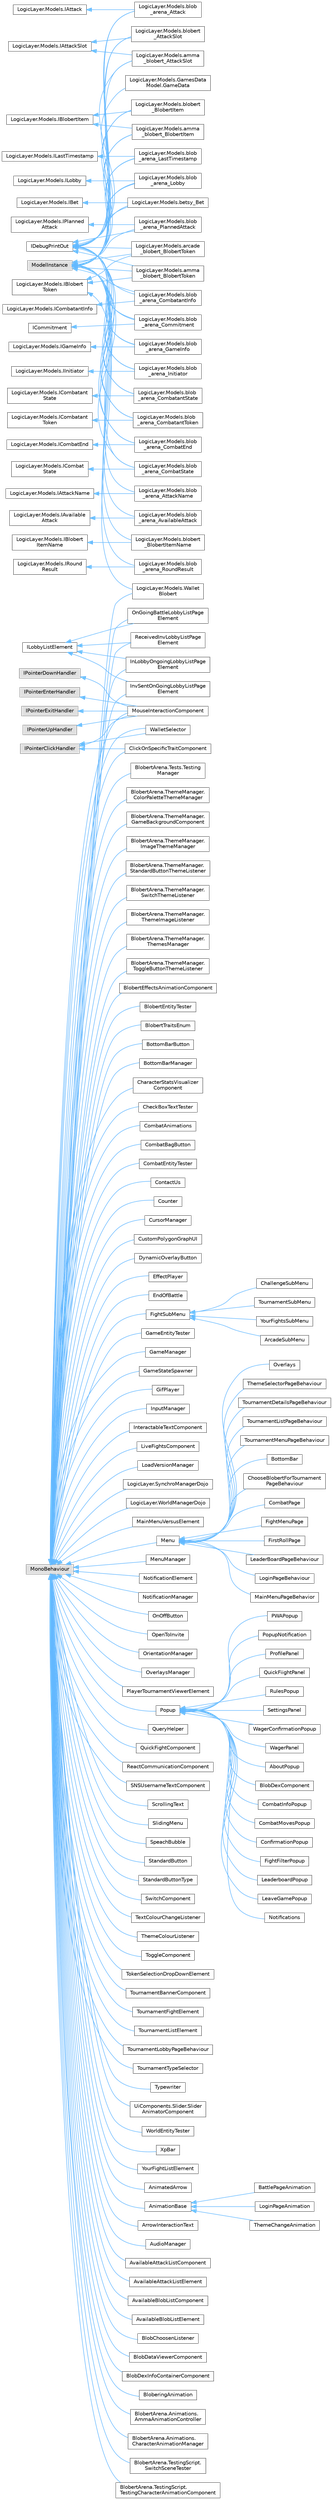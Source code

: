 digraph "Graphical Class Hierarchy"
{
 // LATEX_PDF_SIZE
  bgcolor="transparent";
  edge [fontname=Helvetica,fontsize=10,labelfontname=Helvetica,labelfontsize=10];
  node [fontname=Helvetica,fontsize=10,shape=box,height=0.2,width=0.4];
  rankdir="LR";
  Node0 [id="Node000000",label="LogicLayer.Models.IAttack",height=0.2,width=0.4,color="grey40", fillcolor="white", style="filled",URL="$interface_logic_layer_1_1_models_1_1_i_attack.html",tooltip=" "];
  Node0 -> Node1 [id="edge4_Node000000_Node000001",dir="back",color="steelblue1",style="solid",tooltip=" "];
  Node1 [id="Node000001",label="LogicLayer.Models.blob\l_arena_Attack",height=0.2,width=0.4,color="grey40", fillcolor="white", style="filled",URL="$class_logic_layer_1_1_models_1_1blob__arena___attack.html",tooltip="Dojo model, definition of the attack available in the game."];
  Node157 [id="Node000157",label="LogicLayer.Models.IAttackName",height=0.2,width=0.4,color="grey40", fillcolor="white", style="filled",URL="$interface_logic_layer_1_1_models_1_1_i_attack_name.html",tooltip=" "];
  Node157 -> Node156 [id="edge5_Node000157_Node000156",dir="back",color="steelblue1",style="solid",tooltip=" "];
  Node156 [id="Node000156",label="LogicLayer.Models.blob\l_arena_AttackName",height=0.2,width=0.4,color="grey40", fillcolor="white", style="filled",URL="$class_logic_layer_1_1_models_1_1blob__arena___attack_name.html",tooltip="Dojo Event, Mappging of attack id to name given off chain. This model can be found in the staticDataM..."];
  Node5 [id="Node000005",label="LogicLayer.Models.IAttackSlot",height=0.2,width=0.4,color="grey40", fillcolor="white", style="filled",URL="$interface_logic_layer_1_1_models_1_1_i_attack_slot.html",tooltip="this is a test of a summary"];
  Node5 -> Node4 [id="edge6_Node000005_Node000004",dir="back",color="steelblue1",style="solid",tooltip=" "];
  Node4 [id="Node000004",label="LogicLayer.Models.amma\l_blobert_AttackSlot",height=0.2,width=0.4,color="grey40", fillcolor="white", style="filled",URL="$class_logic_layer_1_1_models_1_1amma__blobert___attack_slot.html",tooltip="Dojo model, The attack slot dictates the attacks available for each of the items the blobert."];
  Node5 -> Node6 [id="edge7_Node000005_Node000006",dir="back",color="steelblue1",style="solid",tooltip=" "];
  Node6 [id="Node000006",label="LogicLayer.Models.blobert\l_AttackSlot",height=0.2,width=0.4,color="grey40", fillcolor="white", style="filled",URL="$class_logic_layer_1_1_models_1_1blobert___attack_slot.html",tooltip="Dojo model, The attack slot dictates the attacks available for each of the items the blobert."];
  Node159 [id="Node000159",label="LogicLayer.Models.IAvailable\lAttack",height=0.2,width=0.4,color="grey40", fillcolor="white", style="filled",URL="$interface_logic_layer_1_1_models_1_1_i_available_attack.html",tooltip=" "];
  Node159 -> Node158 [id="edge8_Node000159_Node000158",dir="back",color="steelblue1",style="solid",tooltip=" "];
  Node158 [id="Node000158",label="LogicLayer.Models.blob\l_arena_AvailableAttack",height=0.2,width=0.4,color="grey40", fillcolor="white", style="filled",URL="$class_logic_layer_1_1_models_1_1blob__arena___available_attack.html",tooltip="Dojo model, this indicates given the combatantd id and the attack the last round this attack was used..."];
  Node155 [id="Node000155",label="LogicLayer.Models.IBet",height=0.2,width=0.4,color="grey40", fillcolor="white", style="filled",URL="$interface_logic_layer_1_1_models_1_1_i_bet.html",tooltip=" "];
  Node155 -> Node154 [id="edge9_Node000155_Node000154",dir="back",color="steelblue1",style="solid",tooltip=" "];
  Node154 [id="Node000154",label="LogicLayer.Models.betsy_Bet",height=0.2,width=0.4,color="grey40", fillcolor="white", style="filled",URL="$class_logic_layer_1_1_models_1_1betsy___bet.html",tooltip="Part of the wagering contract, this is to yet fully implement."];
  Node9 [id="Node000009",label="LogicLayer.Models.IBlobertItem",height=0.2,width=0.4,color="grey40", fillcolor="white", style="filled",URL="$interface_logic_layer_1_1_models_1_1_i_blobert_item.html",tooltip=" "];
  Node9 -> Node8 [id="edge10_Node000009_Node000008",dir="back",color="steelblue1",style="solid",tooltip=" "];
  Node8 [id="Node000008",label="LogicLayer.Models.amma\l_blobert_BlobertItem",height=0.2,width=0.4,color="grey40", fillcolor="white", style="filled",URL="$class_logic_layer_1_1_models_1_1amma__blobert___blobert_item.html",tooltip="Dojo model, Item that contains the stats given to the blobert, this can also be used to fetch the att..."];
  Node9 -> Node10 [id="edge11_Node000009_Node000010",dir="back",color="steelblue1",style="solid",tooltip=" "];
  Node10 [id="Node000010",label="LogicLayer.Models.blobert\l_BlobertItem",height=0.2,width=0.4,color="grey40", fillcolor="white", style="filled",URL="$class_logic_layer_1_1_models_1_1blobert___blobert_item.html",tooltip="Dojo model, Item that contains the stats given to the blobert, this can also be used to fetch the att..."];
  Node185 [id="Node000185",label="LogicLayer.Models.IBlobert\lItemName",height=0.2,width=0.4,color="grey40", fillcolor="white", style="filled",URL="$interface_logic_layer_1_1_models_1_1_i_blobert_item_name.html",tooltip=" "];
  Node185 -> Node184 [id="edge12_Node000185_Node000184",dir="back",color="steelblue1",style="solid",tooltip=" "];
  Node184 [id="Node000184",label="LogicLayer.Models.blobert\l_BlobertItemName",height=0.2,width=0.4,color="grey40", fillcolor="white", style="filled",URL="$class_logic_layer_1_1_models_1_1blobert___blobert_item_name.html",tooltip="Dojo event, mapping that goes from item id to its name that is saved on chain, this model is saved ha..."];
  Node12 [id="Node000012",label="LogicLayer.Models.IBlobert\lToken",height=0.2,width=0.4,color="grey40", fillcolor="white", style="filled",URL="$interface_logic_layer_1_1_models_1_1_i_blobert_token.html",tooltip=" "];
  Node12 -> Node13 [id="edge13_Node000012_Node000013",dir="back",color="steelblue1",style="solid",tooltip=" "];
  Node13 [id="Node000013",label="LogicLayer.Models.Wallet\lBlobert",height=0.2,width=0.4,color="grey40", fillcolor="white", style="filled",URL="$class_logic_layer_1_1_models_1_1_wallet_blobert.html",tooltip="Class specific to the real NFT blobert, this should connect to the wallet and fetch the data using th..."];
  Node12 -> Node11 [id="edge14_Node000012_Node000011",dir="back",color="steelblue1",style="solid",tooltip=" "];
  Node11 [id="Node000011",label="LogicLayer.Models.amma\l_blobert_BlobertToken",height=0.2,width=0.4,color="grey40", fillcolor="white", style="filled",URL="$class_logic_layer_1_1_models_1_1amma__blobert___blobert_token.html",tooltip="Dojo Model, the blobert is the main character of the game."];
  Node12 -> Node153 [id="edge15_Node000012_Node000153",dir="back",color="steelblue1",style="solid",tooltip=" "];
  Node153 [id="Node000153",label="LogicLayer.Models.arcade\l_blobert_BlobertToken",height=0.2,width=0.4,color="grey40", fillcolor="white", style="filled",URL="$class_logic_layer_1_1_models_1_1arcade__blobert___blobert_token.html",tooltip="Dojo Model, the blobert is the main character of the game."];
  Node165 [id="Node000165",label="LogicLayer.Models.ICombatantInfo",height=0.2,width=0.4,color="grey40", fillcolor="white", style="filled",URL="$interface_logic_layer_1_1_models_1_1_i_combatant_info.html",tooltip=" "];
  Node165 -> Node164 [id="edge16_Node000165_Node000164",dir="back",color="steelblue1",style="solid",tooltip=" "];
  Node164 [id="Node000164",label="LogicLayer.Models.blob\l_arena_CombatantInfo",height=0.2,width=0.4,color="grey40", fillcolor="white", style="filled",URL="$class_logic_layer_1_1_models_1_1blob__arena___combatant_info.html",tooltip="Dojo model, Used mainly to get the player participation in the game."];
  Node167 [id="Node000167",label="LogicLayer.Models.ICombatant\lState",height=0.2,width=0.4,color="grey40", fillcolor="white", style="filled",URL="$interface_logic_layer_1_1_models_1_1_i_combatant_state.html",tooltip=" "];
  Node167 -> Node166 [id="edge17_Node000167_Node000166",dir="back",color="steelblue1",style="solid",tooltip=" "];
  Node166 [id="Node000166",label="LogicLayer.Models.blob\l_arena_CombatantState",height=0.2,width=0.4,color="grey40", fillcolor="white", style="filled",URL="$class_logic_layer_1_1_models_1_1blob__arena___combatant_state.html",tooltip="Dojo model, Current state of the combatant in the game."];
  Node169 [id="Node000169",label="LogicLayer.Models.ICombatant\lToken",height=0.2,width=0.4,color="grey40", fillcolor="white", style="filled",URL="$interface_logic_layer_1_1_models_1_1_i_combatant_token.html",tooltip=" "];
  Node169 -> Node168 [id="edge18_Node000169_Node000168",dir="back",color="steelblue1",style="solid",tooltip=" "];
  Node168 [id="Node000168",label="LogicLayer.Models.blob\l_arena_CombatantToken",height=0.2,width=0.4,color="grey40", fillcolor="white", style="filled",URL="$class_logic_layer_1_1_models_1_1blob__arena___combatant_token.html",tooltip="Dojo Model, Used to go from combatant id to real token id, the combatant is a hash of the token that ..."];
  Node161 [id="Node000161",label="LogicLayer.Models.ICombatEnd",height=0.2,width=0.4,color="grey40", fillcolor="white", style="filled",URL="$interface_logic_layer_1_1_models_1_1_i_combat_end.html",tooltip=" "];
  Node161 -> Node160 [id="edge19_Node000161_Node000160",dir="back",color="steelblue1",style="solid",tooltip=" "];
  Node160 [id="Node000160",label="LogicLayer.Models.blob\l_arena_CombatEnd",height=0.2,width=0.4,color="grey40", fillcolor="white", style="filled",URL="$class_logic_layer_1_1_models_1_1blob__arena___combat_end.html",tooltip="Dojo Event (to double check), emitted at the end of the game to have a comprehensive leaderboard of t..."];
  Node163 [id="Node000163",label="LogicLayer.Models.ICombat\lState",height=0.2,width=0.4,color="grey40", fillcolor="white", style="filled",URL="$interface_logic_layer_1_1_models_1_1_i_combat_state.html",tooltip=" "];
  Node163 -> Node162 [id="edge20_Node000163_Node000162",dir="back",color="steelblue1",style="solid",tooltip=" "];
  Node162 [id="Node000162",label="LogicLayer.Models.blob\l_arena_CombatState",height=0.2,width=0.4,color="grey40", fillcolor="white", style="filled",URL="$class_logic_layer_1_1_models_1_1blob__arena___combat_state.html",tooltip="Dojo model, Quick way to get state of the combat, this is spawned only the moment that a fight actual..."];
  Node171 [id="Node000171",label="ICommitment",height=0.2,width=0.4,color="grey40", fillcolor="white", style="filled",URL="$interface_i_commitment.html",tooltip=" "];
  Node171 -> Node170 [id="edge21_Node000171_Node000170",dir="back",color="steelblue1",style="solid",tooltip=" "];
  Node170 [id="Node000170",label="LogicLayer.Models.blob\l_arena_Commitment",height=0.2,width=0.4,color="grey40", fillcolor="white", style="filled",URL="$class_logic_layer_1_1_models_1_1blob__arena___commitment.html",tooltip="Dojo model, Commitment is a model that holds the hash the user has commited the moment the user choos..."];
  Node2 [id="Node000002",label="IDebugPrintOut",height=0.2,width=0.4,color="grey40", fillcolor="white", style="filled",URL="$interface_i_debug_print_out.html",tooltip="interface for mass debugging of a class"];
  Node2 -> Node3 [id="edge22_Node000002_Node000003",dir="back",color="steelblue1",style="solid",tooltip=" "];
  Node3 [id="Node000003",label="LogicLayer.Models.GamesData\lModel.GameData",height=0.2,width=0.4,color="grey40", fillcolor="white", style="filled",URL="$class_logic_layer_1_1_models_1_1_games_data_model_1_1_game_data.html",tooltip=" "];
  Node2 -> Node4 [id="edge23_Node000002_Node000004",dir="back",color="steelblue1",style="solid",tooltip=" "];
  Node2 -> Node8 [id="edge24_Node000002_Node000008",dir="back",color="steelblue1",style="solid",tooltip=" "];
  Node2 -> Node11 [id="edge25_Node000002_Node000011",dir="back",color="steelblue1",style="solid",tooltip=" "];
  Node2 -> Node153 [id="edge26_Node000002_Node000153",dir="back",color="steelblue1",style="solid",tooltip=" "];
  Node2 -> Node154 [id="edge27_Node000002_Node000154",dir="back",color="steelblue1",style="solid",tooltip=" "];
  Node2 -> Node1 [id="edge28_Node000002_Node000001",dir="back",color="steelblue1",style="solid",tooltip=" "];
  Node2 -> Node160 [id="edge29_Node000002_Node000160",dir="back",color="steelblue1",style="solid",tooltip=" "];
  Node2 -> Node162 [id="edge30_Node000002_Node000162",dir="back",color="steelblue1",style="solid",tooltip=" "];
  Node2 -> Node164 [id="edge31_Node000002_Node000164",dir="back",color="steelblue1",style="solid",tooltip=" "];
  Node2 -> Node166 [id="edge32_Node000002_Node000166",dir="back",color="steelblue1",style="solid",tooltip=" "];
  Node2 -> Node168 [id="edge33_Node000002_Node000168",dir="back",color="steelblue1",style="solid",tooltip=" "];
  Node2 -> Node170 [id="edge34_Node000002_Node000170",dir="back",color="steelblue1",style="solid",tooltip=" "];
  Node2 -> Node172 [id="edge35_Node000002_Node000172",dir="back",color="steelblue1",style="solid",tooltip=" "];
  Node172 [id="Node000172",label="LogicLayer.Models.blob\l_arena_GameInfo",height=0.2,width=0.4,color="grey40", fillcolor="white", style="filled",URL="$class_logic_layer_1_1_models_1_1blob__arena___game_info.html",tooltip="Dojo model, Info about the game, used to dictate the state of the game, if only one fo the fiels in t..."];
  Node2 -> Node174 [id="edge36_Node000002_Node000174",dir="back",color="steelblue1",style="solid",tooltip=" "];
  Node174 [id="Node000174",label="LogicLayer.Models.blob\l_arena_Initiator",height=0.2,width=0.4,color="grey40", fillcolor="white", style="filled",URL="$class_logic_layer_1_1_models_1_1blob__arena___initiator.html",tooltip="Dojo model, This is the user dojo_initiator that actually starts the game so this is necessary."];
  Node2 -> Node176 [id="edge37_Node000002_Node000176",dir="back",color="steelblue1",style="solid",tooltip=" "];
  Node176 [id="Node000176",label="LogicLayer.Models.blob\l_arena_LastTimestamp",height=0.2,width=0.4,color="grey40", fillcolor="white", style="filled",URL="$class_logic_layer_1_1_models_1_1blob__arena___last_timestamp.html",tooltip="Dojo Models, (to confirm) this mdoel should have the timestamp of when the last action was done,..."];
  Node2 -> Node178 [id="edge38_Node000002_Node000178",dir="back",color="steelblue1",style="solid",tooltip=" "];
  Node178 [id="Node000178",label="LogicLayer.Models.blob\l_arena_Lobby",height=0.2,width=0.4,color="grey40", fillcolor="white", style="filled",URL="$class_logic_layer_1_1_models_1_1blob__arena___lobby.html",tooltip="DOjo model, main object that dictates the participants of the game, here we get the id that then brna..."];
  Node2 -> Node180 [id="edge39_Node000002_Node000180",dir="back",color="steelblue1",style="solid",tooltip=" "];
  Node180 [id="Node000180",label="LogicLayer.Models.blob\l_arena_PlannedAttack",height=0.2,width=0.4,color="grey40", fillcolor="white", style="filled",URL="$class_logic_layer_1_1_models_1_1blob__arena___planned_attack.html",tooltip="Dojo model created after the reveal call, this holds the non hashed components used before the run ro..."];
  Node2 -> Node6 [id="edge40_Node000002_Node000006",dir="back",color="steelblue1",style="solid",tooltip=" "];
  Node2 -> Node10 [id="edge41_Node000002_Node000010",dir="back",color="steelblue1",style="solid",tooltip=" "];
  Node173 [id="Node000173",label="LogicLayer.Models.IGameInfo",height=0.2,width=0.4,color="grey40", fillcolor="white", style="filled",URL="$interface_logic_layer_1_1_models_1_1_i_game_info.html",tooltip=" "];
  Node173 -> Node172 [id="edge42_Node000173_Node000172",dir="back",color="steelblue1",style="solid",tooltip=" "];
  Node175 [id="Node000175",label="LogicLayer.Models.IInitiator",height=0.2,width=0.4,color="grey40", fillcolor="white", style="filled",URL="$interface_logic_layer_1_1_models_1_1_i_initiator.html",tooltip=" "];
  Node175 -> Node174 [id="edge43_Node000175_Node000174",dir="back",color="steelblue1",style="solid",tooltip=" "];
  Node177 [id="Node000177",label="LogicLayer.Models.ILastTimestamp",height=0.2,width=0.4,color="grey40", fillcolor="white", style="filled",URL="$interface_logic_layer_1_1_models_1_1_i_last_timestamp.html",tooltip=" "];
  Node177 -> Node176 [id="edge44_Node000177_Node000176",dir="back",color="steelblue1",style="solid",tooltip=" "];
  Node179 [id="Node000179",label="LogicLayer.Models.ILobby",height=0.2,width=0.4,color="grey40", fillcolor="white", style="filled",URL="$interface_logic_layer_1_1_models_1_1_i_lobby.html",tooltip=" "];
  Node179 -> Node178 [id="edge45_Node000179_Node000178",dir="back",color="steelblue1",style="solid",tooltip=" "];
  Node78 [id="Node000078",label="ILobbyListElement",height=0.2,width=0.4,color="grey40", fillcolor="white", style="filled",URL="$interface_i_lobby_list_element.html",tooltip=" "];
  Node78 -> Node77 [id="edge46_Node000078_Node000077",dir="back",color="steelblue1",style="solid",tooltip=" "];
  Node77 [id="Node000077",label="InLobbyOngoingLobbyListPage\lElement",height=0.2,width=0.4,color="grey40", fillcolor="white", style="filled",URL="$class_in_lobby_ongoing_lobby_list_page_element.html",tooltip=" "];
  Node78 -> Node79 [id="edge47_Node000078_Node000079",dir="back",color="steelblue1",style="solid",tooltip=" "];
  Node79 [id="Node000079",label="InvSentOnGoingLobbyListPage\lElement",height=0.2,width=0.4,color="grey40", fillcolor="white", style="filled",URL="$class_inv_sent_on_going_lobby_list_page_element.html",tooltip=" "];
  Node78 -> Node80 [id="edge48_Node000078_Node000080",dir="back",color="steelblue1",style="solid",tooltip=" "];
  Node80 [id="Node000080",label="OnGoingBattleLobbyListPage\lElement",height=0.2,width=0.4,color="grey40", fillcolor="white", style="filled",URL="$class_on_going_battle_lobby_list_page_element.html",tooltip=" "];
  Node78 -> Node81 [id="edge49_Node000078_Node000081",dir="back",color="steelblue1",style="solid",tooltip=" "];
  Node81 [id="Node000081",label="ReceivedInvLobbyListPage\lElement",height=0.2,width=0.4,color="grey40", fillcolor="white", style="filled",URL="$class_received_inv_lobby_list_page_element.html",tooltip=" "];
  Node181 [id="Node000181",label="LogicLayer.Models.IPlanned\lAttack",height=0.2,width=0.4,color="grey40", fillcolor="white", style="filled",URL="$interface_logic_layer_1_1_models_1_1_i_planned_attack.html",tooltip=" "];
  Node181 -> Node180 [id="edge50_Node000181_Node000180",dir="back",color="steelblue1",style="solid",tooltip=" "];
  Node51 [id="Node000051",label="IPointerClickHandler",height=0.2,width=0.4,color="grey60", fillcolor="#E0E0E0", style="filled",tooltip=" "];
  Node51 -> Node50 [id="edge51_Node000051_Node000050",dir="back",color="steelblue1",style="solid",tooltip=" "];
  Node50 [id="Node000050",label="ClickOnSpecificTraitComponent",height=0.2,width=0.4,color="grey40", fillcolor="white", style="filled",URL="$class_click_on_specific_trait_component.html",tooltip=" "];
  Node51 -> Node52 [id="edge52_Node000051_Node000052",dir="back",color="steelblue1",style="solid",tooltip=" "];
  Node52 [id="Node000052",label="MouseInteractionComponent",height=0.2,width=0.4,color="grey40", fillcolor="white", style="filled",URL="$class_mouse_interaction_component.html",tooltip=" "];
  Node51 -> Node57 [id="edge53_Node000051_Node000057",dir="back",color="steelblue1",style="solid",tooltip=" "];
  Node57 [id="Node000057",label="WalletSelector",height=0.2,width=0.4,color="grey40", fillcolor="white", style="filled",URL="$class_wallet_selector.html",tooltip="Class to manage the drop down wallet selector object."];
  Node53 [id="Node000053",label="IPointerDownHandler",height=0.2,width=0.4,color="grey60", fillcolor="#E0E0E0", style="filled",tooltip=" "];
  Node53 -> Node52 [id="edge54_Node000053_Node000052",dir="back",color="steelblue1",style="solid",tooltip=" "];
  Node54 [id="Node000054",label="IPointerEnterHandler",height=0.2,width=0.4,color="grey60", fillcolor="#E0E0E0", style="filled",tooltip=" "];
  Node54 -> Node52 [id="edge55_Node000054_Node000052",dir="back",color="steelblue1",style="solid",tooltip=" "];
  Node55 [id="Node000055",label="IPointerExitHandler",height=0.2,width=0.4,color="grey60", fillcolor="#E0E0E0", style="filled",tooltip=" "];
  Node55 -> Node52 [id="edge56_Node000055_Node000052",dir="back",color="steelblue1",style="solid",tooltip=" "];
  Node56 [id="Node000056",label="IPointerUpHandler",height=0.2,width=0.4,color="grey60", fillcolor="#E0E0E0", style="filled",tooltip=" "];
  Node56 -> Node52 [id="edge57_Node000056_Node000052",dir="back",color="steelblue1",style="solid",tooltip=" "];
  Node183 [id="Node000183",label="LogicLayer.Models.IRound\lResult",height=0.2,width=0.4,color="grey40", fillcolor="white", style="filled",URL="$interface_logic_layer_1_1_models_1_1_i_round_result.html",tooltip=" "];
  Node183 -> Node182 [id="edge58_Node000183_Node000182",dir="back",color="steelblue1",style="solid",tooltip=" "];
  Node182 [id="Node000182",label="LogicLayer.Models.blob\l_arena_RoundResult",height=0.2,width=0.4,color="grey40", fillcolor="white", style="filled",URL="$class_logic_layer_1_1_models_1_1blob__arena___round_result.html",tooltip="Dojo event sent at the end of the run round method for PVP, Containse a sorted array of the attacks t..."];
  Node7 [id="Node000007",label="ModelInstance",height=0.2,width=0.4,color="grey60", fillcolor="#E0E0E0", style="filled",tooltip=" "];
  Node7 -> Node4 [id="edge59_Node000007_Node000004",dir="back",color="steelblue1",style="solid",tooltip=" "];
  Node7 -> Node8 [id="edge60_Node000007_Node000008",dir="back",color="steelblue1",style="solid",tooltip=" "];
  Node7 -> Node11 [id="edge61_Node000007_Node000011",dir="back",color="steelblue1",style="solid",tooltip=" "];
  Node7 -> Node153 [id="edge62_Node000007_Node000153",dir="back",color="steelblue1",style="solid",tooltip=" "];
  Node7 -> Node154 [id="edge63_Node000007_Node000154",dir="back",color="steelblue1",style="solid",tooltip=" "];
  Node7 -> Node1 [id="edge64_Node000007_Node000001",dir="back",color="steelblue1",style="solid",tooltip=" "];
  Node7 -> Node156 [id="edge65_Node000007_Node000156",dir="back",color="steelblue1",style="solid",tooltip=" "];
  Node7 -> Node158 [id="edge66_Node000007_Node000158",dir="back",color="steelblue1",style="solid",tooltip=" "];
  Node7 -> Node160 [id="edge67_Node000007_Node000160",dir="back",color="steelblue1",style="solid",tooltip=" "];
  Node7 -> Node162 [id="edge68_Node000007_Node000162",dir="back",color="steelblue1",style="solid",tooltip=" "];
  Node7 -> Node164 [id="edge69_Node000007_Node000164",dir="back",color="steelblue1",style="solid",tooltip=" "];
  Node7 -> Node166 [id="edge70_Node000007_Node000166",dir="back",color="steelblue1",style="solid",tooltip=" "];
  Node7 -> Node168 [id="edge71_Node000007_Node000168",dir="back",color="steelblue1",style="solid",tooltip=" "];
  Node7 -> Node170 [id="edge72_Node000007_Node000170",dir="back",color="steelblue1",style="solid",tooltip=" "];
  Node7 -> Node172 [id="edge73_Node000007_Node000172",dir="back",color="steelblue1",style="solid",tooltip=" "];
  Node7 -> Node174 [id="edge74_Node000007_Node000174",dir="back",color="steelblue1",style="solid",tooltip=" "];
  Node7 -> Node176 [id="edge75_Node000007_Node000176",dir="back",color="steelblue1",style="solid",tooltip=" "];
  Node7 -> Node178 [id="edge76_Node000007_Node000178",dir="back",color="steelblue1",style="solid",tooltip=" "];
  Node7 -> Node180 [id="edge77_Node000007_Node000180",dir="back",color="steelblue1",style="solid",tooltip=" "];
  Node7 -> Node182 [id="edge78_Node000007_Node000182",dir="back",color="steelblue1",style="solid",tooltip=" "];
  Node7 -> Node6 [id="edge79_Node000007_Node000006",dir="back",color="steelblue1",style="solid",tooltip=" "];
  Node7 -> Node10 [id="edge80_Node000007_Node000010",dir="back",color="steelblue1",style="solid",tooltip=" "];
  Node7 -> Node184 [id="edge81_Node000007_Node000184",dir="back",color="steelblue1",style="solid",tooltip=" "];
  Node14 [id="Node000014",label="MonoBehaviour",height=0.2,width=0.4,color="grey60", fillcolor="#E0E0E0", style="filled",tooltip=" "];
  Node14 -> Node15 [id="edge82_Node000014_Node000015",dir="back",color="steelblue1",style="solid",tooltip=" "];
  Node15 [id="Node000015",label="AnimatedArrow",height=0.2,width=0.4,color="grey40", fillcolor="white", style="filled",URL="$class_animated_arrow.html",tooltip="Class for an animated arrow that can be parameterised."];
  Node14 -> Node16 [id="edge83_Node000014_Node000016",dir="back",color="steelblue1",style="solid",tooltip=" "];
  Node16 [id="Node000016",label="AnimationBase",height=0.2,width=0.4,color="grey40", fillcolor="white", style="filled",URL="$class_animation_base.html",tooltip="Abstract class for animation handling classes to deal with scripted animations."];
  Node16 -> Node17 [id="edge84_Node000016_Node000017",dir="back",color="steelblue1",style="solid",tooltip=" "];
  Node17 [id="Node000017",label="BattlePageAnimation",height=0.2,width=0.4,color="grey40", fillcolor="white", style="filled",URL="$class_battle_page_animation.html",tooltip=" "];
  Node16 -> Node18 [id="edge85_Node000016_Node000018",dir="back",color="steelblue1",style="solid",tooltip=" "];
  Node18 [id="Node000018",label="LoginPageAnimation",height=0.2,width=0.4,color="grey40", fillcolor="white", style="filled",URL="$class_login_page_animation.html",tooltip=" "];
  Node16 -> Node19 [id="edge86_Node000016_Node000019",dir="back",color="steelblue1",style="solid",tooltip=" "];
  Node19 [id="Node000019",label="ThemeChangeAnimation",height=0.2,width=0.4,color="grey40", fillcolor="white", style="filled",URL="$class_theme_change_animation.html",tooltip=" "];
  Node14 -> Node20 [id="edge87_Node000014_Node000020",dir="back",color="steelblue1",style="solid",tooltip=" "];
  Node20 [id="Node000020",label="ArrowInteractionText",height=0.2,width=0.4,color="grey40", fillcolor="white", style="filled",URL="$class_arrow_interaction_text.html",tooltip=" "];
  Node14 -> Node21 [id="edge88_Node000014_Node000021",dir="back",color="steelblue1",style="solid",tooltip=" "];
  Node21 [id="Node000021",label="AudioManager",height=0.2,width=0.4,color="grey40", fillcolor="white", style="filled",URL="$class_audio_manager.html",tooltip="Manager class for both music and audio effects (SINGLETON)"];
  Node14 -> Node22 [id="edge89_Node000014_Node000022",dir="back",color="steelblue1",style="solid",tooltip=" "];
  Node22 [id="Node000022",label="AvailableAttackListComponent",height=0.2,width=0.4,color="grey40", fillcolor="white", style="filled",URL="$class_available_attack_list_component.html",tooltip=" "];
  Node14 -> Node23 [id="edge90_Node000014_Node000023",dir="back",color="steelblue1",style="solid",tooltip=" "];
  Node23 [id="Node000023",label="AvailableAttackListElement",height=0.2,width=0.4,color="grey40", fillcolor="white", style="filled",URL="$class_available_attack_list_element.html",tooltip=" "];
  Node14 -> Node24 [id="edge91_Node000014_Node000024",dir="back",color="steelblue1",style="solid",tooltip=" "];
  Node24 [id="Node000024",label="AvailableBlobListComponent",height=0.2,width=0.4,color="grey40", fillcolor="white", style="filled",URL="$class_available_blob_list_component.html",tooltip=" "];
  Node14 -> Node25 [id="edge92_Node000014_Node000025",dir="back",color="steelblue1",style="solid",tooltip=" "];
  Node25 [id="Node000025",label="AvailableBlobListElement",height=0.2,width=0.4,color="grey40", fillcolor="white", style="filled",URL="$class_available_blob_list_element.html",tooltip=" "];
  Node14 -> Node26 [id="edge93_Node000014_Node000026",dir="back",color="steelblue1",style="solid",tooltip=" "];
  Node26 [id="Node000026",label="BlobChoosenListener",height=0.2,width=0.4,color="grey40", fillcolor="white", style="filled",URL="$class_blob_choosen_listener.html",tooltip="Component that should be used as a listener for the bloberts being ither minted or added,..."];
  Node14 -> Node27 [id="edge94_Node000014_Node000027",dir="back",color="steelblue1",style="solid",tooltip=" "];
  Node27 [id="Node000027",label="BlobDataViewerComponent",height=0.2,width=0.4,color="grey40", fillcolor="white", style="filled",URL="$class_blob_data_viewer_component.html",tooltip=" "];
  Node14 -> Node28 [id="edge95_Node000014_Node000028",dir="back",color="steelblue1",style="solid",tooltip=" "];
  Node28 [id="Node000028",label="BlobDexInfoContainerComponent",height=0.2,width=0.4,color="grey40", fillcolor="white", style="filled",URL="$class_blob_dex_info_container_component.html",tooltip=" "];
  Node14 -> Node29 [id="edge96_Node000014_Node000029",dir="back",color="steelblue1",style="solid",tooltip=" "];
  Node29 [id="Node000029",label="BloberingAnimation",height=0.2,width=0.4,color="grey40", fillcolor="white", style="filled",URL="$class_blobering_animation.html",tooltip="Blobering animation class to create the hovering question mark effect, and the text ellipses."];
  Node14 -> Node30 [id="edge97_Node000014_Node000030",dir="back",color="steelblue1",style="solid",tooltip=" "];
  Node30 [id="Node000030",label="BlobertArena.Animations.\lAmmaAnimationController",height=0.2,width=0.4,color="grey40", fillcolor="white", style="filled",URL="$class_blobert_arena_1_1_animations_1_1_amma_animation_controller.html",tooltip=" "];
  Node14 -> Node31 [id="edge98_Node000014_Node000031",dir="back",color="steelblue1",style="solid",tooltip=" "];
  Node31 [id="Node000031",label="BlobertArena.Animations.\lCharacterAnimationManager",height=0.2,width=0.4,color="grey40", fillcolor="white", style="filled",URL="$class_blobert_arena_1_1_animations_1_1_character_animation_manager.html",tooltip=" "];
  Node14 -> Node32 [id="edge99_Node000014_Node000032",dir="back",color="steelblue1",style="solid",tooltip=" "];
  Node32 [id="Node000032",label="BlobertArena.TestingScript.\lSwitchSceneTester",height=0.2,width=0.4,color="grey40", fillcolor="white", style="filled",URL="$class_blobert_arena_1_1_testing_script_1_1_switch_scene_tester.html",tooltip=" "];
  Node14 -> Node33 [id="edge100_Node000014_Node000033",dir="back",color="steelblue1",style="solid",tooltip=" "];
  Node33 [id="Node000033",label="BlobertArena.TestingScript.\lTestingCharacterAnimationComponent",height=0.2,width=0.4,color="grey40", fillcolor="white", style="filled",URL="$class_blobert_arena_1_1_testing_script_1_1_testing_character_animation_component.html",tooltip="Testing script to cycle through all the Attributeses and animations in the game to see if something i..."];
  Node14 -> Node34 [id="edge101_Node000014_Node000034",dir="back",color="steelblue1",style="solid",tooltip=" "];
  Node34 [id="Node000034",label="BlobertArena.Tests.Testing\lManager",height=0.2,width=0.4,color="grey40", fillcolor="white", style="filled",URL="$class_blobert_arena_1_1_tests_1_1_testing_manager.html",tooltip=" "];
  Node14 -> Node35 [id="edge102_Node000014_Node000035",dir="back",color="steelblue1",style="solid",tooltip=" "];
  Node35 [id="Node000035",label="BlobertArena.ThemeManager.\lColorPaletteThemeManager",height=0.2,width=0.4,color="grey40", fillcolor="white", style="filled",URL="$class_blobert_arena_1_1_theme_manager_1_1_color_palette_theme_manager.html",tooltip=" "];
  Node14 -> Node36 [id="edge103_Node000014_Node000036",dir="back",color="steelblue1",style="solid",tooltip=" "];
  Node36 [id="Node000036",label="BlobertArena.ThemeManager.\lGameBackgroundComponent",height=0.2,width=0.4,color="grey40", fillcolor="white", style="filled",URL="$class_blobert_arena_1_1_theme_manager_1_1_game_background_component.html",tooltip=" "];
  Node14 -> Node37 [id="edge104_Node000014_Node000037",dir="back",color="steelblue1",style="solid",tooltip=" "];
  Node37 [id="Node000037",label="BlobertArena.ThemeManager.\lImageThemeManager",height=0.2,width=0.4,color="grey40", fillcolor="white", style="filled",URL="$class_blobert_arena_1_1_theme_manager_1_1_image_theme_manager.html",tooltip=" "];
  Node14 -> Node38 [id="edge105_Node000014_Node000038",dir="back",color="steelblue1",style="solid",tooltip=" "];
  Node38 [id="Node000038",label="BlobertArena.ThemeManager.\lStandardButtonThemeListener",height=0.2,width=0.4,color="grey40", fillcolor="white", style="filled",URL="$class_blobert_arena_1_1_theme_manager_1_1_standard_button_theme_listener.html",tooltip=" "];
  Node14 -> Node39 [id="edge106_Node000014_Node000039",dir="back",color="steelblue1",style="solid",tooltip=" "];
  Node39 [id="Node000039",label="BlobertArena.ThemeManager.\lSwitchThemeListener",height=0.2,width=0.4,color="grey40", fillcolor="white", style="filled",URL="$class_blobert_arena_1_1_theme_manager_1_1_switch_theme_listener.html",tooltip=" "];
  Node14 -> Node40 [id="edge107_Node000014_Node000040",dir="back",color="steelblue1",style="solid",tooltip=" "];
  Node40 [id="Node000040",label="BlobertArena.ThemeManager.\lThemeImageListener",height=0.2,width=0.4,color="grey40", fillcolor="white", style="filled",URL="$class_blobert_arena_1_1_theme_manager_1_1_theme_image_listener.html",tooltip=" "];
  Node14 -> Node41 [id="edge108_Node000014_Node000041",dir="back",color="steelblue1",style="solid",tooltip=" "];
  Node41 [id="Node000041",label="BlobertArena.ThemeManager.\lThemesManager",height=0.2,width=0.4,color="grey40", fillcolor="white", style="filled",URL="$class_blobert_arena_1_1_theme_manager_1_1_themes_manager.html",tooltip=" "];
  Node14 -> Node42 [id="edge109_Node000014_Node000042",dir="back",color="steelblue1",style="solid",tooltip=" "];
  Node42 [id="Node000042",label="BlobertArena.ThemeManager.\lToggleButtonThemeListener",height=0.2,width=0.4,color="grey40", fillcolor="white", style="filled",URL="$class_blobert_arena_1_1_theme_manager_1_1_toggle_button_theme_listener.html",tooltip=" "];
  Node14 -> Node43 [id="edge110_Node000014_Node000043",dir="back",color="steelblue1",style="solid",tooltip=" "];
  Node43 [id="Node000043",label="BlobertEffectsAnimationComponent",height=0.2,width=0.4,color="grey40", fillcolor="white", style="filled",URL="$class_blobert_effects_animation_component.html",tooltip=" "];
  Node14 -> Node44 [id="edge111_Node000014_Node000044",dir="back",color="steelblue1",style="solid",tooltip=" "];
  Node44 [id="Node000044",label="BlobertEntityTester",height=0.2,width=0.4,color="grey40", fillcolor="white", style="filled",URL="$class_blobert_entity_tester.html",tooltip=" "];
  Node14 -> Node45 [id="edge112_Node000014_Node000045",dir="back",color="steelblue1",style="solid",tooltip=" "];
  Node45 [id="Node000045",label="BlobertTraitsEnum",height=0.2,width=0.4,color="grey40", fillcolor="white", style="filled",URL="$class_blobert_traits_enum.html",tooltip=" "];
  Node14 -> Node46 [id="edge113_Node000014_Node000046",dir="back",color="steelblue1",style="solid",tooltip=" "];
  Node46 [id="Node000046",label="BottomBarButton",height=0.2,width=0.4,color="grey40", fillcolor="white", style="filled",URL="$class_bottom_bar_button.html",tooltip=" "];
  Node14 -> Node47 [id="edge114_Node000014_Node000047",dir="back",color="steelblue1",style="solid",tooltip=" "];
  Node47 [id="Node000047",label="BottomBarManager",height=0.2,width=0.4,color="grey40", fillcolor="white", style="filled",URL="$class_bottom_bar_manager.html",tooltip=" "];
  Node14 -> Node48 [id="edge115_Node000014_Node000048",dir="back",color="steelblue1",style="solid",tooltip=" "];
  Node48 [id="Node000048",label="CharacterStatsVisualizer\lComponent",height=0.2,width=0.4,color="grey40", fillcolor="white", style="filled",URL="$class_character_stats_visualizer_component.html",tooltip="This component is responsible for displaying the values of a Blobert in the UI."];
  Node14 -> Node49 [id="edge116_Node000014_Node000049",dir="back",color="steelblue1",style="solid",tooltip=" "];
  Node49 [id="Node000049",label="CheckBoxTextTester",height=0.2,width=0.4,color="grey40", fillcolor="white", style="filled",URL="$class_check_box_text_tester.html",tooltip=" "];
  Node14 -> Node50 [id="edge117_Node000014_Node000050",dir="back",color="steelblue1",style="solid",tooltip=" "];
  Node14 -> Node58 [id="edge118_Node000014_Node000058",dir="back",color="steelblue1",style="solid",tooltip=" "];
  Node58 [id="Node000058",label="CombatAnimations",height=0.2,width=0.4,color="grey40", fillcolor="white", style="filled",URL="$class_combat_animations.html",tooltip=" "];
  Node14 -> Node59 [id="edge119_Node000014_Node000059",dir="back",color="steelblue1",style="solid",tooltip=" "];
  Node59 [id="Node000059",label="CombatBagButton",height=0.2,width=0.4,color="grey40", fillcolor="white", style="filled",URL="$class_combat_bag_button.html",tooltip=" "];
  Node14 -> Node60 [id="edge120_Node000014_Node000060",dir="back",color="steelblue1",style="solid",tooltip=" "];
  Node60 [id="Node000060",label="CombatEntityTester",height=0.2,width=0.4,color="grey40", fillcolor="white", style="filled",URL="$class_combat_entity_tester.html",tooltip=" "];
  Node14 -> Node61 [id="edge121_Node000014_Node000061",dir="back",color="steelblue1",style="solid",tooltip=" "];
  Node61 [id="Node000061",label="ContactUs",height=0.2,width=0.4,color="grey40", fillcolor="white", style="filled",URL="$class_contact_us.html",tooltip="Class to hold social media handles and contact information."];
  Node14 -> Node62 [id="edge122_Node000014_Node000062",dir="back",color="steelblue1",style="solid",tooltip=" "];
  Node62 [id="Node000062",label="Counter",height=0.2,width=0.4,color="grey40", fillcolor="white", style="filled",URL="$class_counter.html",tooltip="Class to manage a simple counter object."];
  Node14 -> Node63 [id="edge123_Node000014_Node000063",dir="back",color="steelblue1",style="solid",tooltip=" "];
  Node63 [id="Node000063",label="CursorManager",height=0.2,width=0.4,color="grey40", fillcolor="white", style="filled",URL="$class_cursor_manager.html",tooltip="Manager class for the cursor and the virtual cursor."];
  Node14 -> Node64 [id="edge124_Node000014_Node000064",dir="back",color="steelblue1",style="solid",tooltip=" "];
  Node64 [id="Node000064",label="CustomPolygonGraphUI",height=0.2,width=0.4,color="grey40", fillcolor="white", style="filled",URL="$class_custom_polygon_graph_u_i.html",tooltip=" "];
  Node14 -> Node65 [id="edge125_Node000014_Node000065",dir="back",color="steelblue1",style="solid",tooltip=" "];
  Node65 [id="Node000065",label="DynamicOverlayButton",height=0.2,width=0.4,color="grey40", fillcolor="white", style="filled",URL="$class_dynamic_overlay_button.html",tooltip=" "];
  Node14 -> Node66 [id="edge126_Node000014_Node000066",dir="back",color="steelblue1",style="solid",tooltip=" "];
  Node66 [id="Node000066",label="EffectPlayer",height=0.2,width=0.4,color="grey40", fillcolor="white", style="filled",URL="$class_effect_player.html",tooltip="Simple animation player script, it plays the provided sprites in order, then destroys the holding gam..."];
  Node14 -> Node67 [id="edge127_Node000014_Node000067",dir="back",color="steelblue1",style="solid",tooltip=" "];
  Node67 [id="Node000067",label="EndOfBattle",height=0.2,width=0.4,color="grey40", fillcolor="white", style="filled",URL="$class_end_of_battle.html",tooltip="The manager of the End of Battle sequence."];
  Node14 -> Node68 [id="edge128_Node000014_Node000068",dir="back",color="steelblue1",style="solid",tooltip=" "];
  Node68 [id="Node000068",label="FightSubMenu",height=0.2,width=0.4,color="grey40", fillcolor="white", style="filled",URL="$class_fight_sub_menu.html",tooltip=" "];
  Node68 -> Node69 [id="edge129_Node000068_Node000069",dir="back",color="steelblue1",style="solid",tooltip=" "];
  Node69 [id="Node000069",label="ArcadeSubMenu",height=0.2,width=0.4,color="grey40", fillcolor="white", style="filled",URL="$class_arcade_sub_menu.html",tooltip=" "];
  Node68 -> Node70 [id="edge130_Node000068_Node000070",dir="back",color="steelblue1",style="solid",tooltip=" "];
  Node70 [id="Node000070",label="ChallengeSubMenu",height=0.2,width=0.4,color="grey40", fillcolor="white", style="filled",URL="$class_challenge_sub_menu.html",tooltip=" "];
  Node68 -> Node71 [id="edge131_Node000068_Node000071",dir="back",color="steelblue1",style="solid",tooltip=" "];
  Node71 [id="Node000071",label="TournamentSubMenu",height=0.2,width=0.4,color="grey40", fillcolor="white", style="filled",URL="$class_tournament_sub_menu.html",tooltip=" "];
  Node68 -> Node72 [id="edge132_Node000068_Node000072",dir="back",color="steelblue1",style="solid",tooltip=" "];
  Node72 [id="Node000072",label="YourFightsSubMenu",height=0.2,width=0.4,color="grey40", fillcolor="white", style="filled",URL="$class_your_fights_sub_menu.html",tooltip=" "];
  Node14 -> Node73 [id="edge133_Node000014_Node000073",dir="back",color="steelblue1",style="solid",tooltip=" "];
  Node73 [id="Node000073",label="GameEntityTester",height=0.2,width=0.4,color="grey40", fillcolor="white", style="filled",URL="$class_game_entity_tester.html",tooltip=" "];
  Node14 -> Node74 [id="edge134_Node000014_Node000074",dir="back",color="steelblue1",style="solid",tooltip=" "];
  Node74 [id="Node000074",label="GameManager",height=0.2,width=0.4,color="grey40", fillcolor="white", style="filled",URL="$class_game_manager.html",tooltip=" "];
  Node14 -> Node75 [id="edge135_Node000014_Node000075",dir="back",color="steelblue1",style="solid",tooltip=" "];
  Node75 [id="Node000075",label="GameStateSpawner",height=0.2,width=0.4,color="grey40", fillcolor="white", style="filled",URL="$class_game_state_spawner.html",tooltip=" "];
  Node14 -> Node76 [id="edge136_Node000014_Node000076",dir="back",color="steelblue1",style="solid",tooltip=" "];
  Node76 [id="Node000076",label="GifPlayer",height=0.2,width=0.4,color="grey40", fillcolor="white", style="filled",URL="$class_gif_player.html",tooltip="Created by Alexhalo."];
  Node14 -> Node77 [id="edge137_Node000014_Node000077",dir="back",color="steelblue1",style="solid",tooltip=" "];
  Node14 -> Node82 [id="edge138_Node000014_Node000082",dir="back",color="steelblue1",style="solid",tooltip=" "];
  Node82 [id="Node000082",label="InputManager",height=0.2,width=0.4,color="grey40", fillcolor="white", style="filled",URL="$class_input_manager.html",tooltip=" "];
  Node14 -> Node83 [id="edge139_Node000014_Node000083",dir="back",color="steelblue1",style="solid",tooltip=" "];
  Node83 [id="Node000083",label="InteractableTextComponent",height=0.2,width=0.4,color="grey40", fillcolor="white", style="filled",URL="$class_interactable_text_component.html",tooltip=" "];
  Node14 -> Node79 [id="edge140_Node000014_Node000079",dir="back",color="steelblue1",style="solid",tooltip=" "];
  Node14 -> Node84 [id="edge141_Node000014_Node000084",dir="back",color="steelblue1",style="solid",tooltip=" "];
  Node84 [id="Node000084",label="LiveFightsComponent",height=0.2,width=0.4,color="grey40", fillcolor="white", style="filled",URL="$class_live_fights_component.html",tooltip=" "];
  Node14 -> Node85 [id="edge142_Node000014_Node000085",dir="back",color="steelblue1",style="solid",tooltip=" "];
  Node85 [id="Node000085",label="LoadVersionManager",height=0.2,width=0.4,color="grey40", fillcolor="white", style="filled",URL="$class_load_version_manager.html",tooltip=" "];
  Node14 -> Node13 [id="edge143_Node000014_Node000013",dir="back",color="steelblue1",style="solid",tooltip=" "];
  Node14 -> Node86 [id="edge144_Node000014_Node000086",dir="back",color="steelblue1",style="solid",tooltip=" "];
  Node86 [id="Node000086",label="LogicLayer.SynchroManagerDojo",height=0.2,width=0.4,color="grey40", fillcolor="white", style="filled",URL="$class_logic_layer_1_1_synchro_manager_dojo.html",tooltip=" "];
  Node14 -> Node87 [id="edge145_Node000014_Node000087",dir="back",color="steelblue1",style="solid",tooltip=" "];
  Node87 [id="Node000087",label="LogicLayer.WorldManagerDojo",height=0.2,width=0.4,color="grey40", fillcolor="white", style="filled",URL="$class_logic_layer_1_1_world_manager_dojo.html",tooltip=" "];
  Node14 -> Node88 [id="edge146_Node000014_Node000088",dir="back",color="steelblue1",style="solid",tooltip=" "];
  Node88 [id="Node000088",label="MainMenuVersusElement",height=0.2,width=0.4,color="grey40", fillcolor="white", style="filled",URL="$class_main_menu_versus_element.html",tooltip=" "];
  Node14 -> Node89 [id="edge147_Node000014_Node000089",dir="back",color="steelblue1",style="solid",tooltip=" "];
  Node89 [id="Node000089",label="Menu",height=0.2,width=0.4,color="grey40", fillcolor="white", style="filled",URL="$class_menu.html",tooltip=" "];
  Node89 -> Node90 [id="edge148_Node000089_Node000090",dir="back",color="steelblue1",style="solid",tooltip=" "];
  Node90 [id="Node000090",label="BottomBar",height=0.2,width=0.4,color="grey40", fillcolor="white", style="filled",URL="$class_bottom_bar.html",tooltip=" "];
  Node89 -> Node91 [id="edge149_Node000089_Node000091",dir="back",color="steelblue1",style="solid",tooltip=" "];
  Node91 [id="Node000091",label="ChooseBlobertForTournament\lPageBehaviour",height=0.2,width=0.4,color="grey40", fillcolor="white", style="filled",URL="$class_choose_blobert_for_tournament_page_behaviour.html",tooltip="This first of all should connect to the blob dex component, then when the LFG button is pressed it sh..."];
  Node89 -> Node92 [id="edge150_Node000089_Node000092",dir="back",color="steelblue1",style="solid",tooltip=" "];
  Node92 [id="Node000092",label="CombatPage",height=0.2,width=0.4,color="grey40", fillcolor="white", style="filled",URL="$class_combat_page.html",tooltip=" "];
  Node89 -> Node93 [id="edge151_Node000089_Node000093",dir="back",color="steelblue1",style="solid",tooltip=" "];
  Node93 [id="Node000093",label="FightMenuPage",height=0.2,width=0.4,color="grey40", fillcolor="white", style="filled",URL="$class_fight_menu_page.html",tooltip=" "];
  Node89 -> Node94 [id="edge152_Node000089_Node000094",dir="back",color="steelblue1",style="solid",tooltip=" "];
  Node94 [id="Node000094",label="FirstRollPage",height=0.2,width=0.4,color="grey40", fillcolor="white", style="filled",URL="$class_first_roll_page.html",tooltip=" "];
  Node89 -> Node95 [id="edge153_Node000089_Node000095",dir="back",color="steelblue1",style="solid",tooltip=" "];
  Node95 [id="Node000095",label="LeaderBoardPageBehaviour",height=0.2,width=0.4,color="grey40", fillcolor="white", style="filled",URL="$class_leader_board_page_behaviour.html",tooltip=" "];
  Node89 -> Node96 [id="edge154_Node000089_Node000096",dir="back",color="steelblue1",style="solid",tooltip=" "];
  Node96 [id="Node000096",label="LoginPageBehaviour",height=0.2,width=0.4,color="grey40", fillcolor="white", style="filled",URL="$class_login_page_behaviour.html",tooltip=" "];
  Node89 -> Node97 [id="edge155_Node000089_Node000097",dir="back",color="steelblue1",style="solid",tooltip=" "];
  Node97 [id="Node000097",label="MainMenuPageBehavior",height=0.2,width=0.4,color="grey40", fillcolor="white", style="filled",URL="$class_main_menu_page_behavior.html",tooltip=" "];
  Node89 -> Node98 [id="edge156_Node000089_Node000098",dir="back",color="steelblue1",style="solid",tooltip=" "];
  Node98 [id="Node000098",label="Overlays",height=0.2,width=0.4,color="grey40", fillcolor="white", style="filled",URL="$class_overlays.html",tooltip=" "];
  Node89 -> Node99 [id="edge157_Node000089_Node000099",dir="back",color="steelblue1",style="solid",tooltip=" "];
  Node99 [id="Node000099",label="ThemeSelectorPageBehaviour",height=0.2,width=0.4,color="grey40", fillcolor="white", style="filled",URL="$class_theme_selector_page_behaviour.html",tooltip=" "];
  Node89 -> Node100 [id="edge158_Node000089_Node000100",dir="back",color="steelblue1",style="solid",tooltip=" "];
  Node100 [id="Node000100",label="TournamentDetailsPageBehaviour",height=0.2,width=0.4,color="grey40", fillcolor="white", style="filled",URL="$class_tournament_details_page_behaviour.html",tooltip="Not too sure what is going on so this will be need to look at."];
  Node89 -> Node101 [id="edge159_Node000089_Node000101",dir="back",color="steelblue1",style="solid",tooltip=" "];
  Node101 [id="Node000101",label="TournamentListPageBehaviour",height=0.2,width=0.4,color="grey40", fillcolor="white", style="filled",URL="$class_tournament_list_page_behaviour.html",tooltip="Listing all the tournaments, the logic is allready all done i think this page is over maybe just give..."];
  Node89 -> Node102 [id="edge160_Node000089_Node000102",dir="back",color="steelblue1",style="solid",tooltip=" "];
  Node102 [id="Node000102",label="TournamentMenuPageBehaviour",height=0.2,width=0.4,color="grey40", fillcolor="white", style="filled",URL="$class_tournament_menu_page_behaviour.html",tooltip=" "];
  Node14 -> Node103 [id="edge161_Node000014_Node000103",dir="back",color="steelblue1",style="solid",tooltip=" "];
  Node103 [id="Node000103",label="MenuManager",height=0.2,width=0.4,color="grey40", fillcolor="white", style="filled",URL="$class_menu_manager.html",tooltip=" "];
  Node14 -> Node52 [id="edge162_Node000014_Node000052",dir="back",color="steelblue1",style="solid",tooltip=" "];
  Node14 -> Node104 [id="edge163_Node000014_Node000104",dir="back",color="steelblue1",style="solid",tooltip=" "];
  Node104 [id="Node000104",label="NotificationElement",height=0.2,width=0.4,color="grey40", fillcolor="white", style="filled",URL="$class_notification_element.html",tooltip=" "];
  Node14 -> Node105 [id="edge164_Node000014_Node000105",dir="back",color="steelblue1",style="solid",tooltip=" "];
  Node105 [id="Node000105",label="NotificationManager",height=0.2,width=0.4,color="grey40", fillcolor="white", style="filled",URL="$class_notification_manager.html",tooltip=" "];
  Node14 -> Node80 [id="edge165_Node000014_Node000080",dir="back",color="steelblue1",style="solid",tooltip=" "];
  Node14 -> Node106 [id="edge166_Node000014_Node000106",dir="back",color="steelblue1",style="solid",tooltip=" "];
  Node106 [id="Node000106",label="OnOffButton",height=0.2,width=0.4,color="grey40", fillcolor="white", style="filled",URL="$class_on_off_button.html",tooltip=" "];
  Node14 -> Node107 [id="edge167_Node000014_Node000107",dir="back",color="steelblue1",style="solid",tooltip=" "];
  Node107 [id="Node000107",label="OpenToInvite",height=0.2,width=0.4,color="grey40", fillcolor="white", style="filled",URL="$class_open_to_invite.html",tooltip=" "];
  Node14 -> Node108 [id="edge168_Node000014_Node000108",dir="back",color="steelblue1",style="solid",tooltip=" "];
  Node108 [id="Node000108",label="OrientationManager",height=0.2,width=0.4,color="grey40", fillcolor="white", style="filled",URL="$class_orientation_manager.html",tooltip=" "];
  Node14 -> Node109 [id="edge169_Node000014_Node000109",dir="back",color="steelblue1",style="solid",tooltip=" "];
  Node109 [id="Node000109",label="OverlaysManager",height=0.2,width=0.4,color="grey40", fillcolor="white", style="filled",URL="$class_overlays_manager.html",tooltip=" "];
  Node14 -> Node110 [id="edge170_Node000014_Node000110",dir="back",color="steelblue1",style="solid",tooltip=" "];
  Node110 [id="Node000110",label="PlayerTournamentViewerElement",height=0.2,width=0.4,color="grey40", fillcolor="white", style="filled",URL="$class_player_tournament_viewer_element.html",tooltip=" "];
  Node14 -> Node111 [id="edge171_Node000014_Node000111",dir="back",color="steelblue1",style="solid",tooltip=" "];
  Node111 [id="Node000111",label="Popup",height=0.2,width=0.4,color="grey40", fillcolor="white", style="filled",URL="$class_popup.html",tooltip=" "];
  Node111 -> Node112 [id="edge172_Node000111_Node000112",dir="back",color="steelblue1",style="solid",tooltip=" "];
  Node112 [id="Node000112",label="AboutPopup",height=0.2,width=0.4,color="grey40", fillcolor="white", style="filled",URL="$class_about_popup.html",tooltip=" "];
  Node111 -> Node113 [id="edge173_Node000111_Node000113",dir="back",color="steelblue1",style="solid",tooltip=" "];
  Node113 [id="Node000113",label="BlobDexComponent",height=0.2,width=0.4,color="grey40", fillcolor="white", style="filled",URL="$class_blob_dex_component.html",tooltip=" "];
  Node111 -> Node114 [id="edge174_Node000111_Node000114",dir="back",color="steelblue1",style="solid",tooltip=" "];
  Node114 [id="Node000114",label="CombatInfoPopup",height=0.2,width=0.4,color="grey40", fillcolor="white", style="filled",URL="$class_combat_info_popup.html",tooltip=" "];
  Node111 -> Node115 [id="edge175_Node000111_Node000115",dir="back",color="steelblue1",style="solid",tooltip=" "];
  Node115 [id="Node000115",label="CombatMovesPopup",height=0.2,width=0.4,color="grey40", fillcolor="white", style="filled",URL="$class_combat_moves_popup.html",tooltip=" "];
  Node111 -> Node116 [id="edge176_Node000111_Node000116",dir="back",color="steelblue1",style="solid",tooltip=" "];
  Node116 [id="Node000116",label="ConfirmationPopup",height=0.2,width=0.4,color="grey40", fillcolor="white", style="filled",URL="$class_confirmation_popup.html",tooltip=" "];
  Node111 -> Node117 [id="edge177_Node000111_Node000117",dir="back",color="steelblue1",style="solid",tooltip=" "];
  Node117 [id="Node000117",label="FightFilterPopup",height=0.2,width=0.4,color="grey40", fillcolor="white", style="filled",URL="$class_fight_filter_popup.html",tooltip=" "];
  Node111 -> Node118 [id="edge178_Node000111_Node000118",dir="back",color="steelblue1",style="solid",tooltip=" "];
  Node118 [id="Node000118",label="LeaderboardPopup",height=0.2,width=0.4,color="grey40", fillcolor="white", style="filled",URL="$class_leaderboard_popup.html",tooltip=" "];
  Node111 -> Node119 [id="edge179_Node000111_Node000119",dir="back",color="steelblue1",style="solid",tooltip=" "];
  Node119 [id="Node000119",label="LeaveGamePopup",height=0.2,width=0.4,color="grey40", fillcolor="white", style="filled",URL="$class_leave_game_popup.html",tooltip=" "];
  Node111 -> Node120 [id="edge180_Node000111_Node000120",dir="back",color="steelblue1",style="solid",tooltip=" "];
  Node120 [id="Node000120",label="Notifications",height=0.2,width=0.4,color="grey40", fillcolor="white", style="filled",URL="$class_notifications.html",tooltip=" "];
  Node111 -> Node121 [id="edge181_Node000111_Node000121",dir="back",color="steelblue1",style="solid",tooltip=" "];
  Node121 [id="Node000121",label="PWAPopup",height=0.2,width=0.4,color="grey40", fillcolor="white", style="filled",URL="$class_p_w_a_popup.html",tooltip=" "];
  Node111 -> Node122 [id="edge182_Node000111_Node000122",dir="back",color="steelblue1",style="solid",tooltip=" "];
  Node122 [id="Node000122",label="PopupNotification",height=0.2,width=0.4,color="grey40", fillcolor="white", style="filled",URL="$class_popup_notification.html",tooltip=" "];
  Node111 -> Node123 [id="edge183_Node000111_Node000123",dir="back",color="steelblue1",style="solid",tooltip=" "];
  Node123 [id="Node000123",label="ProfilePanel",height=0.2,width=0.4,color="grey40", fillcolor="white", style="filled",URL="$class_profile_panel.html",tooltip="Manager class to the player profile panel (wallet / username)"];
  Node111 -> Node124 [id="edge184_Node000111_Node000124",dir="back",color="steelblue1",style="solid",tooltip=" "];
  Node124 [id="Node000124",label="QuickFiightPanel",height=0.2,width=0.4,color="grey40", fillcolor="white", style="filled",URL="$class_quick_fiight_panel.html",tooltip=" "];
  Node111 -> Node125 [id="edge185_Node000111_Node000125",dir="back",color="steelblue1",style="solid",tooltip=" "];
  Node125 [id="Node000125",label="RulesPopup",height=0.2,width=0.4,color="grey40", fillcolor="white", style="filled",URL="$class_rules_popup.html",tooltip=" "];
  Node111 -> Node126 [id="edge186_Node000111_Node000126",dir="back",color="steelblue1",style="solid",tooltip=" "];
  Node126 [id="Node000126",label="SettingsPanel",height=0.2,width=0.4,color="grey40", fillcolor="white", style="filled",URL="$class_settings_panel.html",tooltip="Manager class to the settings panel (audio levels, muting sounds, etc.)"];
  Node111 -> Node127 [id="edge187_Node000111_Node000127",dir="back",color="steelblue1",style="solid",tooltip=" "];
  Node127 [id="Node000127",label="WagerConfirmationPopup",height=0.2,width=0.4,color="grey40", fillcolor="white", style="filled",URL="$class_wager_confirmation_popup.html",tooltip=" "];
  Node111 -> Node128 [id="edge188_Node000111_Node000128",dir="back",color="steelblue1",style="solid",tooltip=" "];
  Node128 [id="Node000128",label="WagerPanel",height=0.2,width=0.4,color="grey40", fillcolor="white", style="filled",URL="$class_wager_panel.html",tooltip=" "];
  Node14 -> Node129 [id="edge189_Node000014_Node000129",dir="back",color="steelblue1",style="solid",tooltip=" "];
  Node129 [id="Node000129",label="QueryHelper",height=0.2,width=0.4,color="grey40", fillcolor="white", style="filled",URL="$class_query_helper.html",tooltip="Helper class for constructing various types of queries for interacting with Dojo models."];
  Node14 -> Node130 [id="edge190_Node000014_Node000130",dir="back",color="steelblue1",style="solid",tooltip=" "];
  Node130 [id="Node000130",label="QuickFightComponent",height=0.2,width=0.4,color="grey40", fillcolor="white", style="filled",URL="$class_quick_fight_component.html",tooltip=" "];
  Node14 -> Node131 [id="edge191_Node000014_Node000131",dir="back",color="steelblue1",style="solid",tooltip=" "];
  Node131 [id="Node000131",label="ReactCommunicationComponent",height=0.2,width=0.4,color="grey40", fillcolor="white", style="filled",URL="$class_react_communication_component.html",tooltip=" "];
  Node14 -> Node81 [id="edge192_Node000014_Node000081",dir="back",color="steelblue1",style="solid",tooltip=" "];
  Node14 -> Node132 [id="edge193_Node000014_Node000132",dir="back",color="steelblue1",style="solid",tooltip=" "];
  Node132 [id="Node000132",label="SNSUsernameTextComponent",height=0.2,width=0.4,color="grey40", fillcolor="white", style="filled",URL="$class_s_n_s_username_text_component.html",tooltip="Manages the display and cycling of usernames of the given user in a text component."];
  Node14 -> Node133 [id="edge194_Node000014_Node000133",dir="back",color="steelblue1",style="solid",tooltip=" "];
  Node133 [id="Node000133",label="ScrollingText",height=0.2,width=0.4,color="grey40", fillcolor="white", style="filled",URL="$class_scrolling_text.html",tooltip="Script to be attached to an object, holding a TMP Text component to make that text scrolling when tri..."];
  Node14 -> Node134 [id="edge195_Node000014_Node000134",dir="back",color="steelblue1",style="solid",tooltip=" "];
  Node134 [id="Node000134",label="SlidingMenu",height=0.2,width=0.4,color="grey40", fillcolor="white", style="filled",URL="$class_sliding_menu.html",tooltip=" "];
  Node14 -> Node135 [id="edge196_Node000014_Node000135",dir="back",color="steelblue1",style="solid",tooltip=" "];
  Node135 [id="Node000135",label="SpeachBubble",height=0.2,width=0.4,color="grey40", fillcolor="white", style="filled",URL="$class_speach_bubble.html",tooltip="Simple speach bubble script. After instantiation, the bubble is \"dormant\", to start it,..."];
  Node14 -> Node136 [id="edge197_Node000014_Node000136",dir="back",color="steelblue1",style="solid",tooltip=" "];
  Node136 [id="Node000136",label="StandardButton",height=0.2,width=0.4,color="grey40", fillcolor="white", style="filled",URL="$class_standard_button.html",tooltip=" "];
  Node14 -> Node137 [id="edge198_Node000014_Node000137",dir="back",color="steelblue1",style="solid",tooltip=" "];
  Node137 [id="Node000137",label="StandardButtonType",height=0.2,width=0.4,color="grey40", fillcolor="white", style="filled",URL="$class_standard_button_type.html",tooltip=" "];
  Node14 -> Node138 [id="edge199_Node000014_Node000138",dir="back",color="steelblue1",style="solid",tooltip=" "];
  Node138 [id="Node000138",label="SwitchComponent",height=0.2,width=0.4,color="grey40", fillcolor="white", style="filled",URL="$class_switch_component.html",tooltip=" "];
  Node14 -> Node139 [id="edge200_Node000014_Node000139",dir="back",color="steelblue1",style="solid",tooltip=" "];
  Node139 [id="Node000139",label="TextColourChangeListener",height=0.2,width=0.4,color="grey40", fillcolor="white", style="filled",URL="$class_text_colour_change_listener.html",tooltip=" "];
  Node14 -> Node140 [id="edge201_Node000014_Node000140",dir="back",color="steelblue1",style="solid",tooltip=" "];
  Node140 [id="Node000140",label="ThemeColourListener",height=0.2,width=0.4,color="grey40", fillcolor="white", style="filled",URL="$class_theme_colour_listener.html",tooltip=" "];
  Node14 -> Node141 [id="edge202_Node000014_Node000141",dir="back",color="steelblue1",style="solid",tooltip=" "];
  Node141 [id="Node000141",label="ToggleComponent",height=0.2,width=0.4,color="grey40", fillcolor="white", style="filled",URL="$class_toggle_component.html",tooltip=" "];
  Node14 -> Node142 [id="edge203_Node000014_Node000142",dir="back",color="steelblue1",style="solid",tooltip=" "];
  Node142 [id="Node000142",label="TokenSelectionDropDownElement",height=0.2,width=0.4,color="grey40", fillcolor="white", style="filled",URL="$class_token_selection_drop_down_element.html",tooltip=" "];
  Node14 -> Node143 [id="edge204_Node000014_Node000143",dir="back",color="steelblue1",style="solid",tooltip=" "];
  Node143 [id="Node000143",label="TournamentBannerComponent",height=0.2,width=0.4,color="grey40", fillcolor="white", style="filled",URL="$class_tournament_banner_component.html",tooltip=" "];
  Node14 -> Node144 [id="edge205_Node000014_Node000144",dir="back",color="steelblue1",style="solid",tooltip=" "];
  Node144 [id="Node000144",label="TournamentFightElement",height=0.2,width=0.4,color="grey40", fillcolor="white", style="filled",URL="$class_tournament_fight_element.html",tooltip=" "];
  Node14 -> Node145 [id="edge206_Node000014_Node000145",dir="back",color="steelblue1",style="solid",tooltip=" "];
  Node145 [id="Node000145",label="TournamentListElement",height=0.2,width=0.4,color="grey40", fillcolor="white", style="filled",URL="$class_tournament_list_element.html",tooltip=" "];
  Node14 -> Node146 [id="edge207_Node000014_Node000146",dir="back",color="steelblue1",style="solid",tooltip=" "];
  Node146 [id="Node000146",label="TournamentLobbyPageBehaviour",height=0.2,width=0.4,color="grey40", fillcolor="white", style="filled",URL="$class_tournament_lobby_page_behaviour.html",tooltip="This shouldnt exist, this is the same as the otherlobby page just the background and some other basic..."];
  Node14 -> Node147 [id="edge208_Node000014_Node000147",dir="back",color="steelblue1",style="solid",tooltip=" "];
  Node147 [id="Node000147",label="TournamentTypeSelector",height=0.2,width=0.4,color="grey40", fillcolor="white", style="filled",URL="$class_tournament_type_selector.html",tooltip="Manages the tournament type selector and the two selection buttons (Arcade / Ranked)"];
  Node14 -> Node148 [id="edge209_Node000014_Node000148",dir="back",color="steelblue1",style="solid",tooltip=" "];
  Node148 [id="Node000148",label="Typewriter",height=0.2,width=0.4,color="grey40", fillcolor="white", style="filled",URL="$class_typewriter.html",tooltip="Add this function to any GameObject that has a TMP_Text component, and then call the SetTextToType() ..."];
  Node14 -> Node149 [id="edge210_Node000014_Node000149",dir="back",color="steelblue1",style="solid",tooltip=" "];
  Node149 [id="Node000149",label="UiComponents.Slider.Slider\lAnimatorComponent",height=0.2,width=0.4,color="grey40", fillcolor="white", style="filled",URL="$class_ui_components_1_1_slider_1_1_slider_animator_component.html",tooltip=" "];
  Node14 -> Node57 [id="edge211_Node000014_Node000057",dir="back",color="steelblue1",style="solid",tooltip=" "];
  Node14 -> Node150 [id="edge212_Node000014_Node000150",dir="back",color="steelblue1",style="solid",tooltip=" "];
  Node150 [id="Node000150",label="WorldEntityTester",height=0.2,width=0.4,color="grey40", fillcolor="white", style="filled",URL="$class_world_entity_tester.html",tooltip=" "];
  Node14 -> Node151 [id="edge213_Node000014_Node000151",dir="back",color="steelblue1",style="solid",tooltip=" "];
  Node151 [id="Node000151",label="XpBar",height=0.2,width=0.4,color="grey40", fillcolor="white", style="filled",URL="$class_xp_bar.html",tooltip=" "];
  Node14 -> Node152 [id="edge214_Node000014_Node000152",dir="back",color="steelblue1",style="solid",tooltip=" "];
  Node152 [id="Node000152",label="YourFightListElement",height=0.2,width=0.4,color="grey40", fillcolor="white", style="filled",URL="$class_your_fight_list_element.html",tooltip=" "];
}
